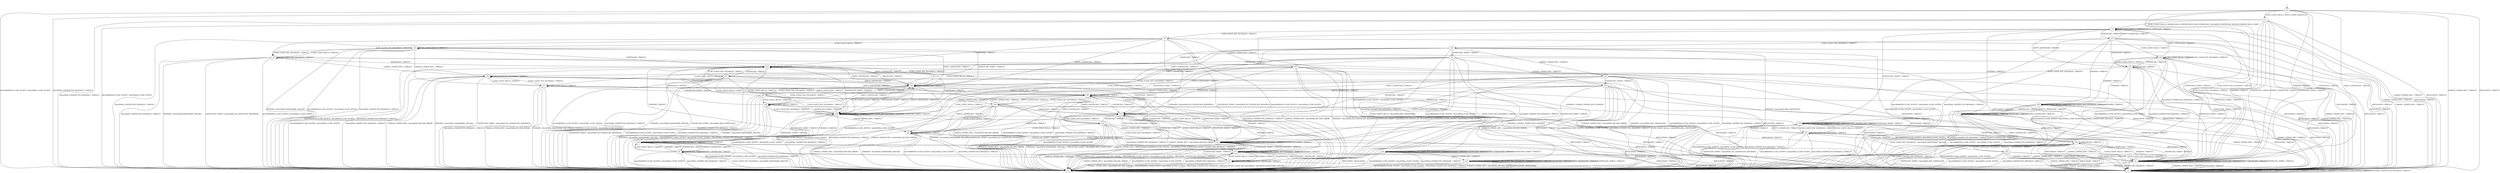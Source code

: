 digraph h4 {
s0 [label="s0"];
s1 [label="s1"];
s2 [label="s2"];
s3 [label="s3"];
s4 [label="s4"];
s5 [label="s5"];
s6 [label="s6"];
s7 [label="s7"];
s17 [label="s17"];
s18 [label="s18"];
s8 [label="s8"];
s9 [label="s9"];
s10 [label="s10"];
s19 [label="s19"];
s23 [label="s23"];
s24 [label="s24"];
s25 [label="s25"];
s26 [label="s26"];
s36 [label="s36"];
s37 [label="s37"];
s42 [label="s42"];
s11 [label="s11"];
s12 [label="s12"];
s13 [label="s13"];
s20 [label="s20"];
s27 [label="s27"];
s29 [label="s29"];
s30 [label="s30"];
s31 [label="s31"];
s32 [label="s32"];
s38 [label="s38"];
s39 [label="s39"];
s40 [label="s40"];
s14 [label="s14"];
s15 [label="s15"];
s21 [label="s21"];
s28 [label="s28"];
s33 [label="s33"];
s34 [label="s34"];
s41 [label="s41"];
s16 [label="s16"];
s22 [label="s22"];
s35 [label="s35"];
s0 -> s1 [label="ECDH_CLIENT_HELLO / HELLO_VERIFY_REQUEST+"];
s0 -> s2 [label="ECDH_CLIENT_KEY_EXCHANGE / TIMEOUT"];
s0 -> s3 [label="CHANGE_CIPHER_SPEC / TIMEOUT"];
s0 -> s2 [label="FINISHED / TIMEOUT"];
s0 -> s3 [label="APPLICATION / TIMEOUT"];
s0 -> s2 [label="CERTIFICATE / TIMEOUT"];
s0 -> s2 [label="EMPTY_CERTIFICATE / TIMEOUT"];
s0 -> s2 [label="CERTIFICATE_VERIFY / TIMEOUT"];
s0 -> s4 [label="Alert(WARNING,CLOSE_NOTIFY) / Alert(FATAL,CLOSE_NOTIFY)"];
s0 -> s4 [label="Alert(FATAL,UNEXPECTED_MESSAGE) / TIMEOUT"];
s1 -> s5 [label="ECDH_CLIENT_HELLO / SERVER_HELLO,CERTIFICATE,ECDHE_SERVER_KEY_EXCHANGE,CERTIFICATE_REQUEST,SERVER_HELLO_DONE"];
s1 -> s2 [label="ECDH_CLIENT_KEY_EXCHANGE / TIMEOUT"];
s1 -> s3 [label="CHANGE_CIPHER_SPEC / TIMEOUT"];
s1 -> s2 [label="FINISHED / TIMEOUT"];
s1 -> s3 [label="APPLICATION / TIMEOUT"];
s1 -> s2 [label="CERTIFICATE / TIMEOUT"];
s1 -> s2 [label="EMPTY_CERTIFICATE / TIMEOUT"];
s1 -> s2 [label="CERTIFICATE_VERIFY / TIMEOUT"];
s1 -> s4 [label="Alert(WARNING,CLOSE_NOTIFY) / Alert(FATAL,CLOSE_NOTIFY)"];
s1 -> s4 [label="Alert(FATAL,UNEXPECTED_MESSAGE) / TIMEOUT"];
s2 -> s2 [label="ECDH_CLIENT_HELLO / TIMEOUT"];
s2 -> s2 [label="ECDH_CLIENT_KEY_EXCHANGE / TIMEOUT"];
s2 -> s3 [label="CHANGE_CIPHER_SPEC / TIMEOUT"];
s2 -> s2 [label="FINISHED / TIMEOUT"];
s2 -> s3 [label="APPLICATION / TIMEOUT"];
s2 -> s2 [label="CERTIFICATE / TIMEOUT"];
s2 -> s2 [label="EMPTY_CERTIFICATE / TIMEOUT"];
s2 -> s2 [label="CERTIFICATE_VERIFY / TIMEOUT"];
s2 -> s4 [label="Alert(WARNING,CLOSE_NOTIFY) / Alert(FATAL,CLOSE_NOTIFY)"];
s2 -> s4 [label="Alert(FATAL,UNEXPECTED_MESSAGE) / TIMEOUT"];
s3 -> s3 [label="ECDH_CLIENT_HELLO / TIMEOUT"];
s3 -> s3 [label="ECDH_CLIENT_KEY_EXCHANGE / TIMEOUT"];
s3 -> s3 [label="CHANGE_CIPHER_SPEC / TIMEOUT"];
s3 -> s3 [label="FINISHED / TIMEOUT"];
s3 -> s3 [label="APPLICATION / TIMEOUT"];
s3 -> s3 [label="CERTIFICATE / TIMEOUT"];
s3 -> s3 [label="EMPTY_CERTIFICATE / TIMEOUT"];
s3 -> s3 [label="CERTIFICATE_VERIFY / TIMEOUT"];
s3 -> s3 [label="Alert(WARNING,CLOSE_NOTIFY) / TIMEOUT"];
s3 -> s3 [label="Alert(FATAL,UNEXPECTED_MESSAGE) / TIMEOUT"];
s4 -> s4 [label="ECDH_CLIENT_HELLO / SOCKET_CLOSED"];
s4 -> s4 [label="ECDH_CLIENT_KEY_EXCHANGE / SOCKET_CLOSED"];
s4 -> s4 [label="CHANGE_CIPHER_SPEC / SOCKET_CLOSED"];
s4 -> s4 [label="FINISHED / SOCKET_CLOSED"];
s4 -> s4 [label="APPLICATION / SOCKET_CLOSED"];
s4 -> s4 [label="CERTIFICATE / SOCKET_CLOSED"];
s4 -> s4 [label="EMPTY_CERTIFICATE / SOCKET_CLOSED"];
s4 -> s4 [label="CERTIFICATE_VERIFY / SOCKET_CLOSED"];
s4 -> s4 [label="Alert(WARNING,CLOSE_NOTIFY) / SOCKET_CLOSED"];
s4 -> s4 [label="Alert(FATAL,UNEXPECTED_MESSAGE) / SOCKET_CLOSED"];
s5 -> s5 [label="ECDH_CLIENT_HELLO / TIMEOUT"];
s5 -> s6 [label="ECDH_CLIENT_KEY_EXCHANGE / TIMEOUT"];
s5 -> s3 [label="CHANGE_CIPHER_SPEC / TIMEOUT"];
s5 -> s7 [label="FINISHED / TIMEOUT"];
s5 -> s3 [label="APPLICATION / TIMEOUT"];
s5 -> s17 [label="CERTIFICATE / TIMEOUT"];
s5 -> s5 [label="EMPTY_CERTIFICATE / TIMEOUT"];
s5 -> s18 [label="CERTIFICATE_VERIFY / TIMEOUT"];
s5 -> s4 [label="Alert(WARNING,CLOSE_NOTIFY) / Alert(FATAL,CLOSE_NOTIFY)"];
s5 -> s4 [label="Alert(FATAL,UNEXPECTED_MESSAGE) / TIMEOUT"];
s6 -> s8 [label="ECDH_CLIENT_HELLO / TIMEOUT"];
s6 -> s9 [label="ECDH_CLIENT_KEY_EXCHANGE / TIMEOUT"];
s6 -> s10 [label="CHANGE_CIPHER_SPEC / TIMEOUT"];
s6 -> s4 [label="FINISHED / Alert(FATAL,NO_CERTIFICATE_RESERVED)"];
s6 -> s3 [label="APPLICATION / TIMEOUT"];
s6 -> s19 [label="CERTIFICATE / TIMEOUT"];
s6 -> s36 [label="EMPTY_CERTIFICATE / TIMEOUT"];
s6 -> s4 [label="CERTIFICATE_VERIFY / Alert(FATAL,NO_CERTIFICATE_RESERVED)"];
s6 -> s4 [label="Alert(WARNING,CLOSE_NOTIFY) / Alert(FATAL,CLOSE_NOTIFY)"];
s6 -> s4 [label="Alert(FATAL,UNEXPECTED_MESSAGE) / TIMEOUT"];
s7 -> s7 [label="ECDH_CLIENT_HELLO / TIMEOUT"];
s7 -> s4 [label="ECDH_CLIENT_KEY_EXCHANGE / Alert(FATAL,HANDSHAKE_FAILURE)"];
s7 -> s3 [label="CHANGE_CIPHER_SPEC / TIMEOUT"];
s7 -> s7 [label="FINISHED / TIMEOUT"];
s7 -> s3 [label="APPLICATION / TIMEOUT"];
s7 -> s7 [label="CERTIFICATE / TIMEOUT"];
s7 -> s7 [label="EMPTY_CERTIFICATE / TIMEOUT"];
s7 -> s18 [label="CERTIFICATE_VERIFY / TIMEOUT"];
s7 -> s4 [label="Alert(WARNING,CLOSE_NOTIFY) / Alert(FATAL,CLOSE_NOTIFY)"];
s7 -> s4 [label="Alert(FATAL,UNEXPECTED_MESSAGE) / TIMEOUT"];
s17 -> s42 [label="ECDH_CLIENT_HELLO / TIMEOUT"];
s17 -> s23 [label="ECDH_CLIENT_KEY_EXCHANGE / TIMEOUT"];
s17 -> s3 [label="CHANGE_CIPHER_SPEC / TIMEOUT"];
s17 -> s24 [label="FINISHED / TIMEOUT"];
s17 -> s3 [label="APPLICATION / TIMEOUT"];
s17 -> s37 [label="CERTIFICATE / TIMEOUT"];
s17 -> s5 [label="EMPTY_CERTIFICATE / TIMEOUT"];
s17 -> s2 [label="CERTIFICATE_VERIFY / TIMEOUT"];
s17 -> s4 [label="Alert(WARNING,CLOSE_NOTIFY) / Alert(FATAL,CLOSE_NOTIFY)"];
s17 -> s4 [label="Alert(FATAL,UNEXPECTED_MESSAGE) / TIMEOUT"];
s18 -> s18 [label="ECDH_CLIENT_HELLO / TIMEOUT"];
s18 -> s25 [label="ECDH_CLIENT_KEY_EXCHANGE / TIMEOUT"];
s18 -> s3 [label="CHANGE_CIPHER_SPEC / TIMEOUT"];
s18 -> s18 [label="FINISHED / TIMEOUT"];
s18 -> s3 [label="APPLICATION / TIMEOUT"];
s18 -> s26 [label="CERTIFICATE / TIMEOUT"];
s18 -> s18 [label="EMPTY_CERTIFICATE / TIMEOUT"];
s18 -> s18 [label="CERTIFICATE_VERIFY / TIMEOUT"];
s18 -> s4 [label="Alert(WARNING,CLOSE_NOTIFY) / Alert(FATAL,CLOSE_NOTIFY)"];
s18 -> s4 [label="Alert(FATAL,UNEXPECTED_MESSAGE) / TIMEOUT"];
s8 -> s8 [label="ECDH_CLIENT_HELLO / TIMEOUT"];
s8 -> s9 [label="ECDH_CLIENT_KEY_EXCHANGE / TIMEOUT"];
s8 -> s11 [label="CHANGE_CIPHER_SPEC / TIMEOUT"];
s8 -> s4 [label="FINISHED / Alert(FATAL,HANDSHAKE_FAILURE)"];
s8 -> s3 [label="APPLICATION / TIMEOUT"];
s8 -> s19 [label="CERTIFICATE / TIMEOUT"];
s8 -> s36 [label="EMPTY_CERTIFICATE / TIMEOUT"];
s8 -> s36 [label="CERTIFICATE_VERIFY / TIMEOUT"];
s8 -> s4 [label="Alert(WARNING,CLOSE_NOTIFY) / Alert(FATAL,CLOSE_NOTIFY)"];
s8 -> s4 [label="Alert(FATAL,UNEXPECTED_MESSAGE) / TIMEOUT"];
s9 -> s8 [label="ECDH_CLIENT_HELLO / TIMEOUT"];
s9 -> s9 [label="ECDH_CLIENT_KEY_EXCHANGE / TIMEOUT"];
s9 -> s12 [label="CHANGE_CIPHER_SPEC / TIMEOUT"];
s9 -> s4 [label="FINISHED / Alert(FATAL,HANDSHAKE_FAILURE)"];
s9 -> s3 [label="APPLICATION / TIMEOUT"];
s9 -> s19 [label="CERTIFICATE / TIMEOUT"];
s9 -> s36 [label="EMPTY_CERTIFICATE / TIMEOUT"];
s9 -> s4 [label="CERTIFICATE_VERIFY / Alert(FATAL,NO_CERTIFICATE_RESERVED)"];
s9 -> s4 [label="Alert(WARNING,CLOSE_NOTIFY) / Alert(FATAL,CLOSE_NOTIFY)"];
s9 -> s4 [label="Alert(FATAL,UNEXPECTED_MESSAGE) / TIMEOUT"];
s10 -> s11 [label="ECDH_CLIENT_HELLO / TIMEOUT"];
s10 -> s12 [label="ECDH_CLIENT_KEY_EXCHANGE / TIMEOUT"];
s10 -> s4 [label="CHANGE_CIPHER_SPEC / Alert(FATAL,DECODE_ERROR)"];
s10 -> s4 [label="FINISHED / Alert(FATAL,NO_CERTIFICATE_RESERVED)"];
s10 -> s3 [label="APPLICATION / TIMEOUT"];
s10 -> s13 [label="CERTIFICATE / TIMEOUT"];
s10 -> s20 [label="EMPTY_CERTIFICATE / TIMEOUT"];
s10 -> s4 [label="CERTIFICATE_VERIFY / Alert(FATAL,NO_CERTIFICATE_RESERVED)"];
s10 -> s4 [label="Alert(WARNING,CLOSE_NOTIFY) / Alert(FATAL,CLOSE_NOTIFY)"];
s10 -> s4 [label="Alert(FATAL,UNEXPECTED_MESSAGE) / TIMEOUT"];
s19 -> s38 [label="ECDH_CLIENT_HELLO / TIMEOUT"];
s19 -> s27 [label="ECDH_CLIENT_KEY_EXCHANGE / TIMEOUT"];
s19 -> s13 [label="CHANGE_CIPHER_SPEC / TIMEOUT"];
s19 -> s39 [label="FINISHED / TIMEOUT"];
s19 -> s3 [label="APPLICATION / TIMEOUT"];
s19 -> s19 [label="CERTIFICATE / TIMEOUT"];
s19 -> s36 [label="EMPTY_CERTIFICATE / TIMEOUT"];
s19 -> s38 [label="CERTIFICATE_VERIFY / TIMEOUT"];
s19 -> s4 [label="Alert(WARNING,CLOSE_NOTIFY) / Alert(FATAL,CLOSE_NOTIFY)"];
s19 -> s4 [label="Alert(FATAL,UNEXPECTED_MESSAGE) / TIMEOUT"];
s23 -> s29 [label="ECDH_CLIENT_HELLO / TIMEOUT"];
s23 -> s38 [label="ECDH_CLIENT_KEY_EXCHANGE / TIMEOUT"];
s23 -> s30 [label="CHANGE_CIPHER_SPEC / TIMEOUT"];
s23 -> s4 [label="FINISHED / Alert(FATAL,BAD_CERTIFICATE)"];
s23 -> s3 [label="APPLICATION / TIMEOUT"];
s23 -> s19 [label="CERTIFICATE / TIMEOUT"];
s23 -> s36 [label="EMPTY_CERTIFICATE / TIMEOUT"];
s23 -> s31 [label="CERTIFICATE_VERIFY / TIMEOUT"];
s23 -> s4 [label="Alert(WARNING,CLOSE_NOTIFY) / Alert(FATAL,CLOSE_NOTIFY)"];
s23 -> s4 [label="Alert(FATAL,UNEXPECTED_MESSAGE) / TIMEOUT"];
s24 -> s24 [label="ECDH_CLIENT_HELLO / TIMEOUT"];
s24 -> s24 [label="ECDH_CLIENT_KEY_EXCHANGE / TIMEOUT"];
s24 -> s3 [label="CHANGE_CIPHER_SPEC / TIMEOUT"];
s24 -> s24 [label="FINISHED / TIMEOUT"];
s24 -> s3 [label="APPLICATION / TIMEOUT"];
s24 -> s7 [label="CERTIFICATE / TIMEOUT"];
s24 -> s7 [label="EMPTY_CERTIFICATE / TIMEOUT"];
s24 -> s2 [label="CERTIFICATE_VERIFY / TIMEOUT"];
s24 -> s4 [label="Alert(WARNING,CLOSE_NOTIFY) / Alert(FATAL,CLOSE_NOTIFY)"];
s24 -> s4 [label="Alert(FATAL,UNEXPECTED_MESSAGE) / TIMEOUT"];
s25 -> s18 [label="ECDH_CLIENT_HELLO / TIMEOUT"];
s25 -> s25 [label="ECDH_CLIENT_KEY_EXCHANGE / TIMEOUT"];
s25 -> s3 [label="CHANGE_CIPHER_SPEC / TIMEOUT"];
s25 -> s18 [label="FINISHED / TIMEOUT"];
s25 -> s3 [label="APPLICATION / TIMEOUT"];
s25 -> s26 [label="CERTIFICATE / TIMEOUT"];
s25 -> s18 [label="EMPTY_CERTIFICATE / TIMEOUT"];
s25 -> s4 [label="CERTIFICATE_VERIFY / Alert(FATAL,NO_CERTIFICATE_RESERVED)"];
s25 -> s4 [label="Alert(WARNING,CLOSE_NOTIFY) / Alert(FATAL,CLOSE_NOTIFY)"];
s25 -> s4 [label="Alert(FATAL,UNEXPECTED_MESSAGE) / TIMEOUT"];
s26 -> s2 [label="ECDH_CLIENT_HELLO / TIMEOUT"];
s26 -> s32 [label="ECDH_CLIENT_KEY_EXCHANGE / TIMEOUT"];
s26 -> s3 [label="CHANGE_CIPHER_SPEC / TIMEOUT"];
s26 -> s2 [label="FINISHED / TIMEOUT"];
s26 -> s3 [label="APPLICATION / TIMEOUT"];
s26 -> s26 [label="CERTIFICATE / TIMEOUT"];
s26 -> s18 [label="EMPTY_CERTIFICATE / TIMEOUT"];
s26 -> s2 [label="CERTIFICATE_VERIFY / TIMEOUT"];
s26 -> s4 [label="Alert(WARNING,CLOSE_NOTIFY) / Alert(FATAL,CLOSE_NOTIFY)"];
s26 -> s4 [label="Alert(FATAL,UNEXPECTED_MESSAGE) / TIMEOUT"];
s36 -> s38 [label="ECDH_CLIENT_HELLO / TIMEOUT"];
s36 -> s40 [label="ECDH_CLIENT_KEY_EXCHANGE / TIMEOUT"];
s36 -> s20 [label="CHANGE_CIPHER_SPEC / TIMEOUT"];
s36 -> s39 [label="FINISHED / TIMEOUT"];
s36 -> s3 [label="APPLICATION / TIMEOUT"];
s36 -> s19 [label="CERTIFICATE / TIMEOUT"];
s36 -> s36 [label="EMPTY_CERTIFICATE / TIMEOUT"];
s36 -> s38 [label="CERTIFICATE_VERIFY / TIMEOUT"];
s36 -> s4 [label="Alert(WARNING,CLOSE_NOTIFY) / Alert(FATAL,CLOSE_NOTIFY)"];
s36 -> s4 [label="Alert(FATAL,UNEXPECTED_MESSAGE) / TIMEOUT"];
s37 -> s42 [label="ECDH_CLIENT_HELLO / TIMEOUT"];
s37 -> s27 [label="ECDH_CLIENT_KEY_EXCHANGE / TIMEOUT"];
s37 -> s3 [label="CHANGE_CIPHER_SPEC / TIMEOUT"];
s37 -> s24 [label="FINISHED / TIMEOUT"];
s37 -> s3 [label="APPLICATION / TIMEOUT"];
s37 -> s37 [label="CERTIFICATE / TIMEOUT"];
s37 -> s5 [label="EMPTY_CERTIFICATE / TIMEOUT"];
s37 -> s2 [label="CERTIFICATE_VERIFY / TIMEOUT"];
s37 -> s4 [label="Alert(WARNING,CLOSE_NOTIFY) / Alert(FATAL,CLOSE_NOTIFY)"];
s37 -> s4 [label="Alert(FATAL,UNEXPECTED_MESSAGE) / TIMEOUT"];
s42 -> s42 [label="ECDH_CLIENT_HELLO / TIMEOUT"];
s42 -> s42 [label="ECDH_CLIENT_KEY_EXCHANGE / TIMEOUT"];
s42 -> s3 [label="CHANGE_CIPHER_SPEC / TIMEOUT"];
s42 -> s24 [label="FINISHED / TIMEOUT"];
s42 -> s3 [label="APPLICATION / TIMEOUT"];
s42 -> s37 [label="CERTIFICATE / TIMEOUT"];
s42 -> s5 [label="EMPTY_CERTIFICATE / TIMEOUT"];
s42 -> s2 [label="CERTIFICATE_VERIFY / TIMEOUT"];
s42 -> s4 [label="Alert(WARNING,CLOSE_NOTIFY) / Alert(FATAL,CLOSE_NOTIFY)"];
s42 -> s4 [label="Alert(FATAL,UNEXPECTED_MESSAGE) / TIMEOUT"];
s11 -> s11 [label="ECDH_CLIENT_HELLO / TIMEOUT"];
s11 -> s12 [label="ECDH_CLIENT_KEY_EXCHANGE / TIMEOUT"];
s11 -> s4 [label="CHANGE_CIPHER_SPEC / Alert(FATAL,DECODE_ERROR)"];
s11 -> s4 [label="FINISHED / Alert(FATAL,HANDSHAKE_FAILURE)"];
s11 -> s3 [label="APPLICATION / TIMEOUT"];
s11 -> s13 [label="CERTIFICATE / TIMEOUT"];
s11 -> s20 [label="EMPTY_CERTIFICATE / TIMEOUT"];
s11 -> s20 [label="CERTIFICATE_VERIFY / TIMEOUT"];
s11 -> s4 [label="Alert(WARNING,CLOSE_NOTIFY) / Alert(FATAL,CLOSE_NOTIFY)"];
s11 -> s4 [label="Alert(FATAL,UNEXPECTED_MESSAGE) / TIMEOUT"];
s12 -> s11 [label="ECDH_CLIENT_HELLO / TIMEOUT"];
s12 -> s12 [label="ECDH_CLIENT_KEY_EXCHANGE / TIMEOUT"];
s12 -> s4 [label="CHANGE_CIPHER_SPEC / Alert(FATAL,DECODE_ERROR)"];
s12 -> s4 [label="FINISHED / Alert(FATAL,HANDSHAKE_FAILURE)"];
s12 -> s3 [label="APPLICATION / TIMEOUT"];
s12 -> s13 [label="CERTIFICATE / TIMEOUT"];
s12 -> s20 [label="EMPTY_CERTIFICATE / TIMEOUT"];
s12 -> s4 [label="CERTIFICATE_VERIFY / Alert(FATAL,NO_CERTIFICATE_RESERVED)"];
s12 -> s4 [label="Alert(WARNING,CLOSE_NOTIFY) / Alert(FATAL,CLOSE_NOTIFY)"];
s12 -> s4 [label="Alert(FATAL,UNEXPECTED_MESSAGE) / TIMEOUT"];
s13 -> s21 [label="ECDH_CLIENT_HELLO / TIMEOUT"];
s13 -> s14 [label="ECDH_CLIENT_KEY_EXCHANGE / TIMEOUT"];
s13 -> s4 [label="CHANGE_CIPHER_SPEC / Alert(FATAL,DECODE_ERROR)"];
s13 -> s15 [label="FINISHED / TIMEOUT"];
s13 -> s3 [label="APPLICATION / TIMEOUT"];
s13 -> s13 [label="CERTIFICATE / TIMEOUT"];
s13 -> s20 [label="EMPTY_CERTIFICATE / TIMEOUT"];
s13 -> s21 [label="CERTIFICATE_VERIFY / TIMEOUT"];
s13 -> s4 [label="Alert(WARNING,CLOSE_NOTIFY) / Alert(FATAL,CLOSE_NOTIFY)"];
s13 -> s4 [label="Alert(FATAL,UNEXPECTED_MESSAGE) / TIMEOUT"];
s20 -> s21 [label="ECDH_CLIENT_HELLO / TIMEOUT"];
s20 -> s28 [label="ECDH_CLIENT_KEY_EXCHANGE / TIMEOUT"];
s20 -> s4 [label="CHANGE_CIPHER_SPEC / Alert(FATAL,DECODE_ERROR)"];
s20 -> s15 [label="FINISHED / TIMEOUT"];
s20 -> s3 [label="APPLICATION / TIMEOUT"];
s20 -> s13 [label="CERTIFICATE / TIMEOUT"];
s20 -> s20 [label="EMPTY_CERTIFICATE / TIMEOUT"];
s20 -> s21 [label="CERTIFICATE_VERIFY / TIMEOUT"];
s20 -> s4 [label="Alert(WARNING,CLOSE_NOTIFY) / Alert(FATAL,CLOSE_NOTIFY)"];
s20 -> s4 [label="Alert(FATAL,UNEXPECTED_MESSAGE) / TIMEOUT"];
s27 -> s29 [label="ECDH_CLIENT_HELLO / TIMEOUT"];
s27 -> s38 [label="ECDH_CLIENT_KEY_EXCHANGE / TIMEOUT"];
s27 -> s14 [label="CHANGE_CIPHER_SPEC / TIMEOUT"];
s27 -> s4 [label="FINISHED / Alert(FATAL,HANDSHAKE_FAILURE)"];
s27 -> s3 [label="APPLICATION / TIMEOUT"];
s27 -> s19 [label="CERTIFICATE / TIMEOUT"];
s27 -> s36 [label="EMPTY_CERTIFICATE / TIMEOUT"];
s27 -> s4 [label="CERTIFICATE_VERIFY / Alert(FATAL,BAD_CERTIFICATE)"];
s27 -> s4 [label="Alert(WARNING,CLOSE_NOTIFY) / Alert(FATAL,CLOSE_NOTIFY)"];
s27 -> s4 [label="Alert(FATAL,UNEXPECTED_MESSAGE) / TIMEOUT"];
s29 -> s29 [label="ECDH_CLIENT_HELLO / TIMEOUT"];
s29 -> s38 [label="ECDH_CLIENT_KEY_EXCHANGE / TIMEOUT"];
s29 -> s22 [label="CHANGE_CIPHER_SPEC / TIMEOUT"];
s29 -> s4 [label="FINISHED / Alert(FATAL,HANDSHAKE_FAILURE)"];
s29 -> s3 [label="APPLICATION / TIMEOUT"];
s29 -> s19 [label="CERTIFICATE / TIMEOUT"];
s29 -> s36 [label="EMPTY_CERTIFICATE / TIMEOUT"];
s29 -> s38 [label="CERTIFICATE_VERIFY / TIMEOUT"];
s29 -> s4 [label="Alert(WARNING,CLOSE_NOTIFY) / Alert(FATAL,CLOSE_NOTIFY)"];
s29 -> s4 [label="Alert(FATAL,UNEXPECTED_MESSAGE) / TIMEOUT"];
s30 -> s22 [label="ECDH_CLIENT_HELLO / TIMEOUT"];
s30 -> s21 [label="ECDH_CLIENT_KEY_EXCHANGE / TIMEOUT"];
s30 -> s4 [label="CHANGE_CIPHER_SPEC / Alert(FATAL,DECODE_ERROR)"];
s30 -> s4 [label="FINISHED / Alert(FATAL,BAD_CERTIFICATE)"];
s30 -> s3 [label="APPLICATION / TIMEOUT"];
s30 -> s13 [label="CERTIFICATE / TIMEOUT"];
s30 -> s20 [label="EMPTY_CERTIFICATE / TIMEOUT"];
s30 -> s33 [label="CERTIFICATE_VERIFY / TIMEOUT"];
s30 -> s4 [label="Alert(WARNING,CLOSE_NOTIFY) / Alert(FATAL,CLOSE_NOTIFY)"];
s30 -> s4 [label="Alert(FATAL,UNEXPECTED_MESSAGE) / TIMEOUT"];
s31 -> s4 [label="ECDH_CLIENT_HELLO / Alert(FATAL,BAD_CERTIFICATE)"];
s31 -> s38 [label="ECDH_CLIENT_KEY_EXCHANGE / TIMEOUT"];
s31 -> s33 [label="CHANGE_CIPHER_SPEC / TIMEOUT"];
s31 -> s34 [label="FINISHED / CHANGE_CIPHER_SPEC,FINISHED"];
s31 -> s3 [label="APPLICATION / TIMEOUT"];
s31 -> s19 [label="CERTIFICATE / TIMEOUT"];
s31 -> s36 [label="EMPTY_CERTIFICATE / TIMEOUT"];
s31 -> s38 [label="CERTIFICATE_VERIFY / TIMEOUT"];
s31 -> s4 [label="Alert(WARNING,CLOSE_NOTIFY) / Alert(FATAL,CLOSE_NOTIFY)"];
s31 -> s4 [label="Alert(FATAL,UNEXPECTED_MESSAGE) / TIMEOUT"];
s32 -> s2 [label="ECDH_CLIENT_HELLO / TIMEOUT"];
s32 -> s2 [label="ECDH_CLIENT_KEY_EXCHANGE / TIMEOUT"];
s32 -> s3 [label="CHANGE_CIPHER_SPEC / TIMEOUT"];
s32 -> s2 [label="FINISHED / TIMEOUT"];
s32 -> s3 [label="APPLICATION / TIMEOUT"];
s32 -> s26 [label="CERTIFICATE / TIMEOUT"];
s32 -> s18 [label="EMPTY_CERTIFICATE / TIMEOUT"];
s32 -> s4 [label="CERTIFICATE_VERIFY / Alert(FATAL,BAD_CERTIFICATE)"];
s32 -> s4 [label="Alert(WARNING,CLOSE_NOTIFY) / Alert(FATAL,CLOSE_NOTIFY)"];
s32 -> s4 [label="Alert(FATAL,UNEXPECTED_MESSAGE) / TIMEOUT"];
s38 -> s38 [label="ECDH_CLIENT_HELLO / TIMEOUT"];
s38 -> s38 [label="ECDH_CLIENT_KEY_EXCHANGE / TIMEOUT"];
s38 -> s21 [label="CHANGE_CIPHER_SPEC / TIMEOUT"];
s38 -> s39 [label="FINISHED / TIMEOUT"];
s38 -> s3 [label="APPLICATION / TIMEOUT"];
s38 -> s19 [label="CERTIFICATE / TIMEOUT"];
s38 -> s36 [label="EMPTY_CERTIFICATE / TIMEOUT"];
s38 -> s38 [label="CERTIFICATE_VERIFY / TIMEOUT"];
s38 -> s4 [label="Alert(WARNING,CLOSE_NOTIFY) / Alert(FATAL,CLOSE_NOTIFY)"];
s38 -> s4 [label="Alert(FATAL,UNEXPECTED_MESSAGE) / TIMEOUT"];
s39 -> s39 [label="ECDH_CLIENT_HELLO / TIMEOUT"];
s39 -> s39 [label="ECDH_CLIENT_KEY_EXCHANGE / TIMEOUT"];
s39 -> s15 [label="CHANGE_CIPHER_SPEC / TIMEOUT"];
s39 -> s39 [label="FINISHED / TIMEOUT"];
s39 -> s3 [label="APPLICATION / TIMEOUT"];
s39 -> s41 [label="CERTIFICATE / TIMEOUT"];
s39 -> s41 [label="EMPTY_CERTIFICATE / TIMEOUT"];
s39 -> s38 [label="CERTIFICATE_VERIFY / TIMEOUT"];
s39 -> s4 [label="Alert(WARNING,CLOSE_NOTIFY) / Alert(FATAL,CLOSE_NOTIFY)"];
s39 -> s4 [label="Alert(FATAL,UNEXPECTED_MESSAGE) / TIMEOUT"];
s40 -> s29 [label="ECDH_CLIENT_HELLO / TIMEOUT"];
s40 -> s38 [label="ECDH_CLIENT_KEY_EXCHANGE / TIMEOUT"];
s40 -> s28 [label="CHANGE_CIPHER_SPEC / TIMEOUT"];
s40 -> s4 [label="FINISHED / Alert(FATAL,HANDSHAKE_FAILURE)"];
s40 -> s3 [label="APPLICATION / TIMEOUT"];
s40 -> s19 [label="CERTIFICATE / TIMEOUT"];
s40 -> s36 [label="EMPTY_CERTIFICATE / TIMEOUT"];
s40 -> s4 [label="CERTIFICATE_VERIFY / Alert(FATAL,NO_CERTIFICATE_RESERVED)"];
s40 -> s4 [label="Alert(WARNING,CLOSE_NOTIFY) / Alert(FATAL,CLOSE_NOTIFY)"];
s40 -> s4 [label="Alert(FATAL,UNEXPECTED_MESSAGE) / TIMEOUT"];
s14 -> s22 [label="ECDH_CLIENT_HELLO / TIMEOUT"];
s14 -> s21 [label="ECDH_CLIENT_KEY_EXCHANGE / TIMEOUT"];
s14 -> s4 [label="CHANGE_CIPHER_SPEC / Alert(FATAL,DECODE_ERROR)"];
s14 -> s4 [label="FINISHED / Alert(FATAL,HANDSHAKE_FAILURE)"];
s14 -> s3 [label="APPLICATION / TIMEOUT"];
s14 -> s13 [label="CERTIFICATE / TIMEOUT"];
s14 -> s20 [label="EMPTY_CERTIFICATE / TIMEOUT"];
s14 -> s4 [label="CERTIFICATE_VERIFY / Alert(FATAL,BAD_CERTIFICATE)"];
s14 -> s4 [label="Alert(WARNING,CLOSE_NOTIFY) / Alert(FATAL,CLOSE_NOTIFY)"];
s14 -> s4 [label="Alert(FATAL,UNEXPECTED_MESSAGE) / TIMEOUT"];
s15 -> s15 [label="ECDH_CLIENT_HELLO / TIMEOUT"];
s15 -> s15 [label="ECDH_CLIENT_KEY_EXCHANGE / TIMEOUT"];
s15 -> s4 [label="CHANGE_CIPHER_SPEC / Alert(FATAL,DECODE_ERROR)"];
s15 -> s15 [label="FINISHED / TIMEOUT"];
s15 -> s3 [label="APPLICATION / TIMEOUT"];
s15 -> s16 [label="CERTIFICATE / TIMEOUT"];
s15 -> s16 [label="EMPTY_CERTIFICATE / TIMEOUT"];
s15 -> s21 [label="CERTIFICATE_VERIFY / TIMEOUT"];
s15 -> s4 [label="Alert(WARNING,CLOSE_NOTIFY) / Alert(FATAL,CLOSE_NOTIFY)"];
s15 -> s4 [label="Alert(FATAL,UNEXPECTED_MESSAGE) / TIMEOUT"];
s21 -> s21 [label="ECDH_CLIENT_HELLO / TIMEOUT"];
s21 -> s21 [label="ECDH_CLIENT_KEY_EXCHANGE / TIMEOUT"];
s21 -> s4 [label="CHANGE_CIPHER_SPEC / Alert(FATAL,DECODE_ERROR)"];
s21 -> s15 [label="FINISHED / TIMEOUT"];
s21 -> s3 [label="APPLICATION / TIMEOUT"];
s21 -> s13 [label="CERTIFICATE / TIMEOUT"];
s21 -> s20 [label="EMPTY_CERTIFICATE / TIMEOUT"];
s21 -> s21 [label="CERTIFICATE_VERIFY / TIMEOUT"];
s21 -> s4 [label="Alert(WARNING,CLOSE_NOTIFY) / Alert(FATAL,CLOSE_NOTIFY)"];
s21 -> s4 [label="Alert(FATAL,UNEXPECTED_MESSAGE) / TIMEOUT"];
s28 -> s22 [label="ECDH_CLIENT_HELLO / TIMEOUT"];
s28 -> s21 [label="ECDH_CLIENT_KEY_EXCHANGE / TIMEOUT"];
s28 -> s4 [label="CHANGE_CIPHER_SPEC / Alert(FATAL,DECODE_ERROR)"];
s28 -> s4 [label="FINISHED / Alert(FATAL,HANDSHAKE_FAILURE)"];
s28 -> s3 [label="APPLICATION / TIMEOUT"];
s28 -> s13 [label="CERTIFICATE / TIMEOUT"];
s28 -> s20 [label="EMPTY_CERTIFICATE / TIMEOUT"];
s28 -> s4 [label="CERTIFICATE_VERIFY / Alert(FATAL,NO_CERTIFICATE_RESERVED)"];
s28 -> s4 [label="Alert(WARNING,CLOSE_NOTIFY) / Alert(FATAL,CLOSE_NOTIFY)"];
s28 -> s4 [label="Alert(FATAL,UNEXPECTED_MESSAGE) / TIMEOUT"];
s33 -> s4 [label="ECDH_CLIENT_HELLO / Alert(FATAL,BAD_CERTIFICATE)"];
s33 -> s21 [label="ECDH_CLIENT_KEY_EXCHANGE / TIMEOUT"];
s33 -> s4 [label="CHANGE_CIPHER_SPEC / Alert(FATAL,DECODE_ERROR)"];
s33 -> s35 [label="FINISHED / CHANGE_CIPHER_SPEC,FINISHED"];
s33 -> s3 [label="APPLICATION / TIMEOUT"];
s33 -> s13 [label="CERTIFICATE / TIMEOUT"];
s33 -> s20 [label="EMPTY_CERTIFICATE / TIMEOUT"];
s33 -> s21 [label="CERTIFICATE_VERIFY / TIMEOUT"];
s33 -> s4 [label="Alert(WARNING,CLOSE_NOTIFY) / Alert(FATAL,CLOSE_NOTIFY)"];
s33 -> s4 [label="Alert(FATAL,UNEXPECTED_MESSAGE) / TIMEOUT"];
s34 -> s34 [label="ECDH_CLIENT_HELLO / TIMEOUT"];
s34 -> s34 [label="ECDH_CLIENT_KEY_EXCHANGE / TIMEOUT"];
s34 -> s35 [label="CHANGE_CIPHER_SPEC / TIMEOUT"];
s34 -> s34 [label="FINISHED / TIMEOUT"];
s34 -> s4 [label="APPLICATION / APPLICATION"];
s34 -> s34 [label="CERTIFICATE / TIMEOUT"];
s34 -> s34 [label="EMPTY_CERTIFICATE / TIMEOUT"];
s34 -> s34 [label="CERTIFICATE_VERIFY / TIMEOUT"];
s34 -> s4 [label="Alert(WARNING,CLOSE_NOTIFY) / Alert(FATAL,CLOSE_NOTIFY)"];
s34 -> s4 [label="Alert(FATAL,UNEXPECTED_MESSAGE) / TIMEOUT"];
s41 -> s39 [label="ECDH_CLIENT_HELLO / TIMEOUT"];
s41 -> s4 [label="ECDH_CLIENT_KEY_EXCHANGE / Alert(FATAL,HANDSHAKE_FAILURE)"];
s41 -> s16 [label="CHANGE_CIPHER_SPEC / TIMEOUT"];
s41 -> s39 [label="FINISHED / TIMEOUT"];
s41 -> s3 [label="APPLICATION / TIMEOUT"];
s41 -> s41 [label="CERTIFICATE / TIMEOUT"];
s41 -> s41 [label="EMPTY_CERTIFICATE / TIMEOUT"];
s41 -> s38 [label="CERTIFICATE_VERIFY / TIMEOUT"];
s41 -> s4 [label="Alert(WARNING,CLOSE_NOTIFY) / Alert(FATAL,CLOSE_NOTIFY)"];
s41 -> s4 [label="Alert(FATAL,UNEXPECTED_MESSAGE) / TIMEOUT"];
s16 -> s15 [label="ECDH_CLIENT_HELLO / TIMEOUT"];
s16 -> s4 [label="ECDH_CLIENT_KEY_EXCHANGE / Alert(FATAL,HANDSHAKE_FAILURE)"];
s16 -> s4 [label="CHANGE_CIPHER_SPEC / Alert(FATAL,DECODE_ERROR)"];
s16 -> s15 [label="FINISHED / TIMEOUT"];
s16 -> s3 [label="APPLICATION / TIMEOUT"];
s16 -> s16 [label="CERTIFICATE / TIMEOUT"];
s16 -> s16 [label="EMPTY_CERTIFICATE / TIMEOUT"];
s16 -> s21 [label="CERTIFICATE_VERIFY / TIMEOUT"];
s16 -> s4 [label="Alert(WARNING,CLOSE_NOTIFY) / Alert(FATAL,CLOSE_NOTIFY)"];
s16 -> s4 [label="Alert(FATAL,UNEXPECTED_MESSAGE) / TIMEOUT"];
s22 -> s22 [label="ECDH_CLIENT_HELLO / TIMEOUT"];
s22 -> s21 [label="ECDH_CLIENT_KEY_EXCHANGE / TIMEOUT"];
s22 -> s4 [label="CHANGE_CIPHER_SPEC / Alert(FATAL,DECODE_ERROR)"];
s22 -> s4 [label="FINISHED / Alert(FATAL,HANDSHAKE_FAILURE)"];
s22 -> s3 [label="APPLICATION / TIMEOUT"];
s22 -> s13 [label="CERTIFICATE / TIMEOUT"];
s22 -> s20 [label="EMPTY_CERTIFICATE / TIMEOUT"];
s22 -> s21 [label="CERTIFICATE_VERIFY / TIMEOUT"];
s22 -> s4 [label="Alert(WARNING,CLOSE_NOTIFY) / Alert(FATAL,CLOSE_NOTIFY)"];
s22 -> s4 [label="Alert(FATAL,UNEXPECTED_MESSAGE) / TIMEOUT"];
s35 -> s35 [label="ECDH_CLIENT_HELLO / TIMEOUT"];
s35 -> s35 [label="ECDH_CLIENT_KEY_EXCHANGE / TIMEOUT"];
s35 -> s4 [label="CHANGE_CIPHER_SPEC / Alert(FATAL,DECODE_ERROR)"];
s35 -> s35 [label="FINISHED / TIMEOUT"];
s35 -> s4 [label="APPLICATION / APPLICATION"];
s35 -> s35 [label="CERTIFICATE / TIMEOUT"];
s35 -> s35 [label="EMPTY_CERTIFICATE / TIMEOUT"];
s35 -> s35 [label="CERTIFICATE_VERIFY / TIMEOUT"];
s35 -> s4 [label="Alert(WARNING,CLOSE_NOTIFY) / Alert(FATAL,CLOSE_NOTIFY)"];
s35 -> s4 [label="Alert(FATAL,UNEXPECTED_MESSAGE) / TIMEOUT"];
__start0 [shape=none, label=""];
__start0 -> s0 [label=""];
}
